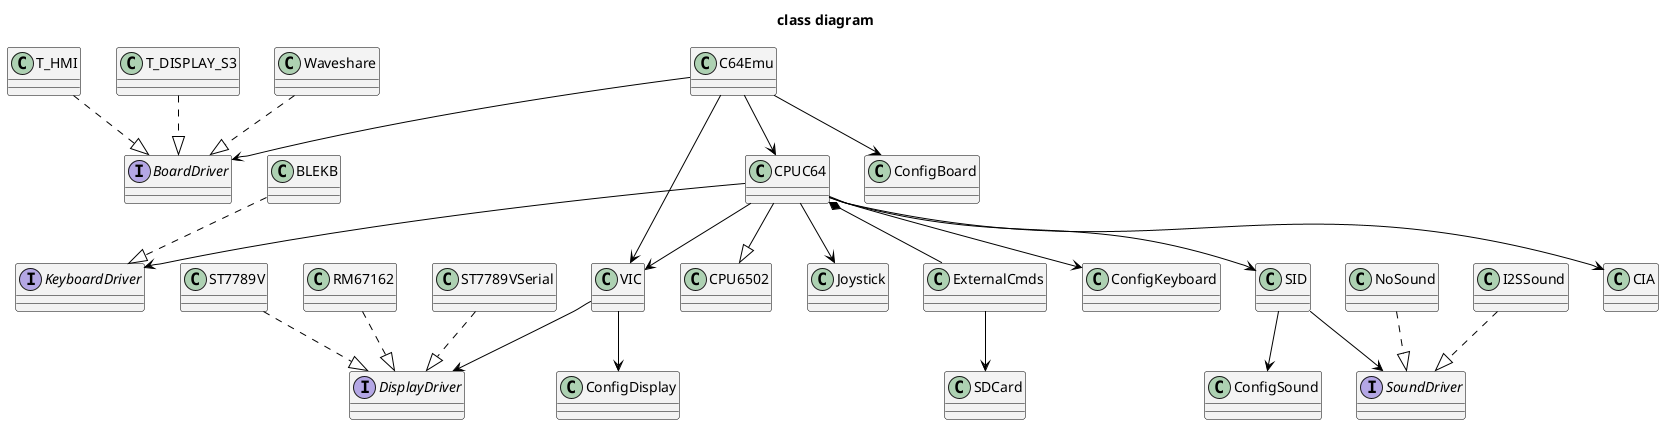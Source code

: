 @startuml
title class diagram

skinparam class {
  BackgroundColor #f3f3f3
  ArrowColor Black
  BorderColor Black
}

interface BoardDriver
interface DisplayDriver
interface SoundDriver
interface KeyboardDriver

class C64Emu
class CPUC64
class VIC
class T_HMI
class T_DISPLAY_S3
class Waveshare
class BLEKB
class ExternalCmds
class CIA
class CPU6502
class Joystick
class SID
class SDCard
class ST7789V
class RM67162
class ST7789VSerial
class I2SSound
class NoSound
class ConfigBoard
class ConfigDisplay
class ConfigSound
class ConfigKeyboard

C64Emu --> CPUC64
C64Emu --> VIC
C64Emu --> BoardDriver
C64Emu --> ConfigBoard

T_HMI ..|> BoardDriver
T_DISPLAY_S3 ..|> BoardDriver
Waveshare ..|> BoardDriver

CPUC64 *-- ExternalCmds
CPUC64 --> CIA
CPUC64 --|> CPU6502
CPUC64 --> Joystick
CPUC64 --> VIC
CPUC64 --> SID
CPUC64 --> KeyboardDriver
CPUC64 --> ConfigKeyboard

BLEKB ..|> KeyboardDriver

VIC --> DisplayDriver
VIC --> ConfigDisplay
SID --> SoundDriver
SID --> ConfigSound
ExternalCmds --> SDCard

ST7789V ..|> DisplayDriver
RM67162 ..|> DisplayDriver
ST7789VSerial ..|> DisplayDriver
I2SSound ..|> SoundDriver
NoSound ..|> SoundDriver
@enduml

